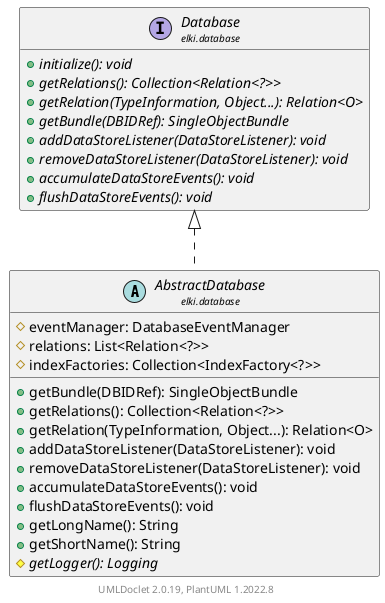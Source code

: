 @startuml
    remove .*\.(Instance|Par|Parameterizer|Factory)$
    set namespaceSeparator none
    hide empty fields
    hide empty methods

    abstract class "<size:14>AbstractDatabase\n<size:10>elki.database" as elki.database.AbstractDatabase [[AbstractDatabase.html]] {
        #eventManager: DatabaseEventManager
        #relations: List<Relation<?>>
        #indexFactories: Collection<IndexFactory<?>>
        +getBundle(DBIDRef): SingleObjectBundle
        +getRelations(): Collection<Relation<?>>
        +getRelation(TypeInformation, Object...): Relation<O>
        +addDataStoreListener(DataStoreListener): void
        +removeDataStoreListener(DataStoreListener): void
        +accumulateDataStoreEvents(): void
        +flushDataStoreEvents(): void
        +getLongName(): String
        +getShortName(): String
        {abstract} #getLogger(): Logging
    }

    interface "<size:14>Database\n<size:10>elki.database" as elki.database.Database [[Database.html]] {
        {abstract} +initialize(): void
        {abstract} +getRelations(): Collection<Relation<?>>
        {abstract} +getRelation(TypeInformation, Object...): Relation<O>
        {abstract} +getBundle(DBIDRef): SingleObjectBundle
        {abstract} +addDataStoreListener(DataStoreListener): void
        {abstract} +removeDataStoreListener(DataStoreListener): void
        {abstract} +accumulateDataStoreEvents(): void
        {abstract} +flushDataStoreEvents(): void
    }
    abstract class "<size:14>AbstractDatabase.Par\n<size:10>elki.database" as elki.database.AbstractDatabase.Par [[AbstractDatabase.Par.html]]

    elki.database.Database <|.. elki.database.AbstractDatabase
    elki.database.AbstractDatabase +-- elki.database.AbstractDatabase.Par

    center footer UMLDoclet 2.0.19, PlantUML 1.2022.8
@enduml
